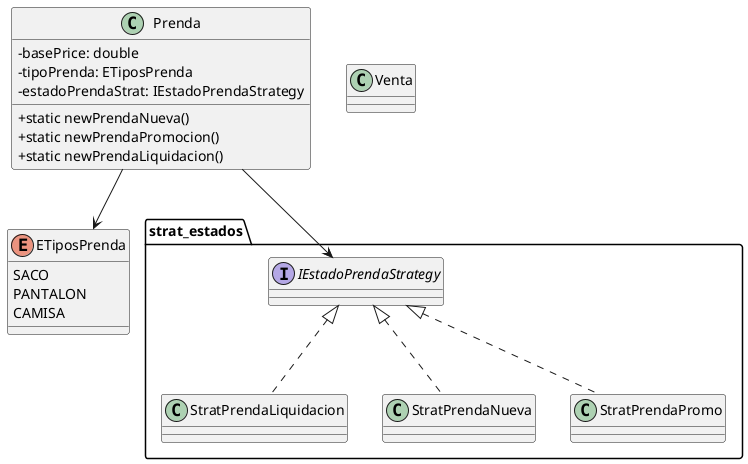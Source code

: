 @startuml
skinparam classAttributeIconSize 0

class Prenda{
    - basePrice: double
    - tipoPrenda: ETiposPrenda
    - estadoPrendaStrat: IEstadoPrendaStrategy
    
    + static newPrendaNueva()
    + static newPrendaPromocion()
    + static newPrendaLiquidacion()
}
class Venta{}


package strat_estados {

    interface IEstadoPrendaStrategy
    class StratPrendaLiquidacion{}
    class StratPrendaNueva{}
    class StratPrendaPromo{}

    IEstadoPrendaStrategy <|.. StratPrendaLiquidacion
    IEstadoPrendaStrategy <|.. StratPrendaNueva
    IEstadoPrendaStrategy <|.. StratPrendaPromo

}



enum ETiposPrenda {
	SACO
	PANTALON
	CAMISA
}

Prenda --> ETiposPrenda
Prenda --> IEstadoPrendaStrategy
@enduml